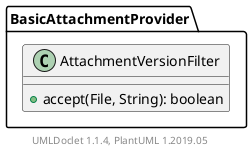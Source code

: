 @startuml

    class BasicAttachmentProvider.AttachmentVersionFilter [[BasicAttachmentProvider.AttachmentVersionFilter.html]] {
        +accept(File, String): boolean
    }


    center footer UMLDoclet 1.1.4, PlantUML 1.2019.05
@enduml
